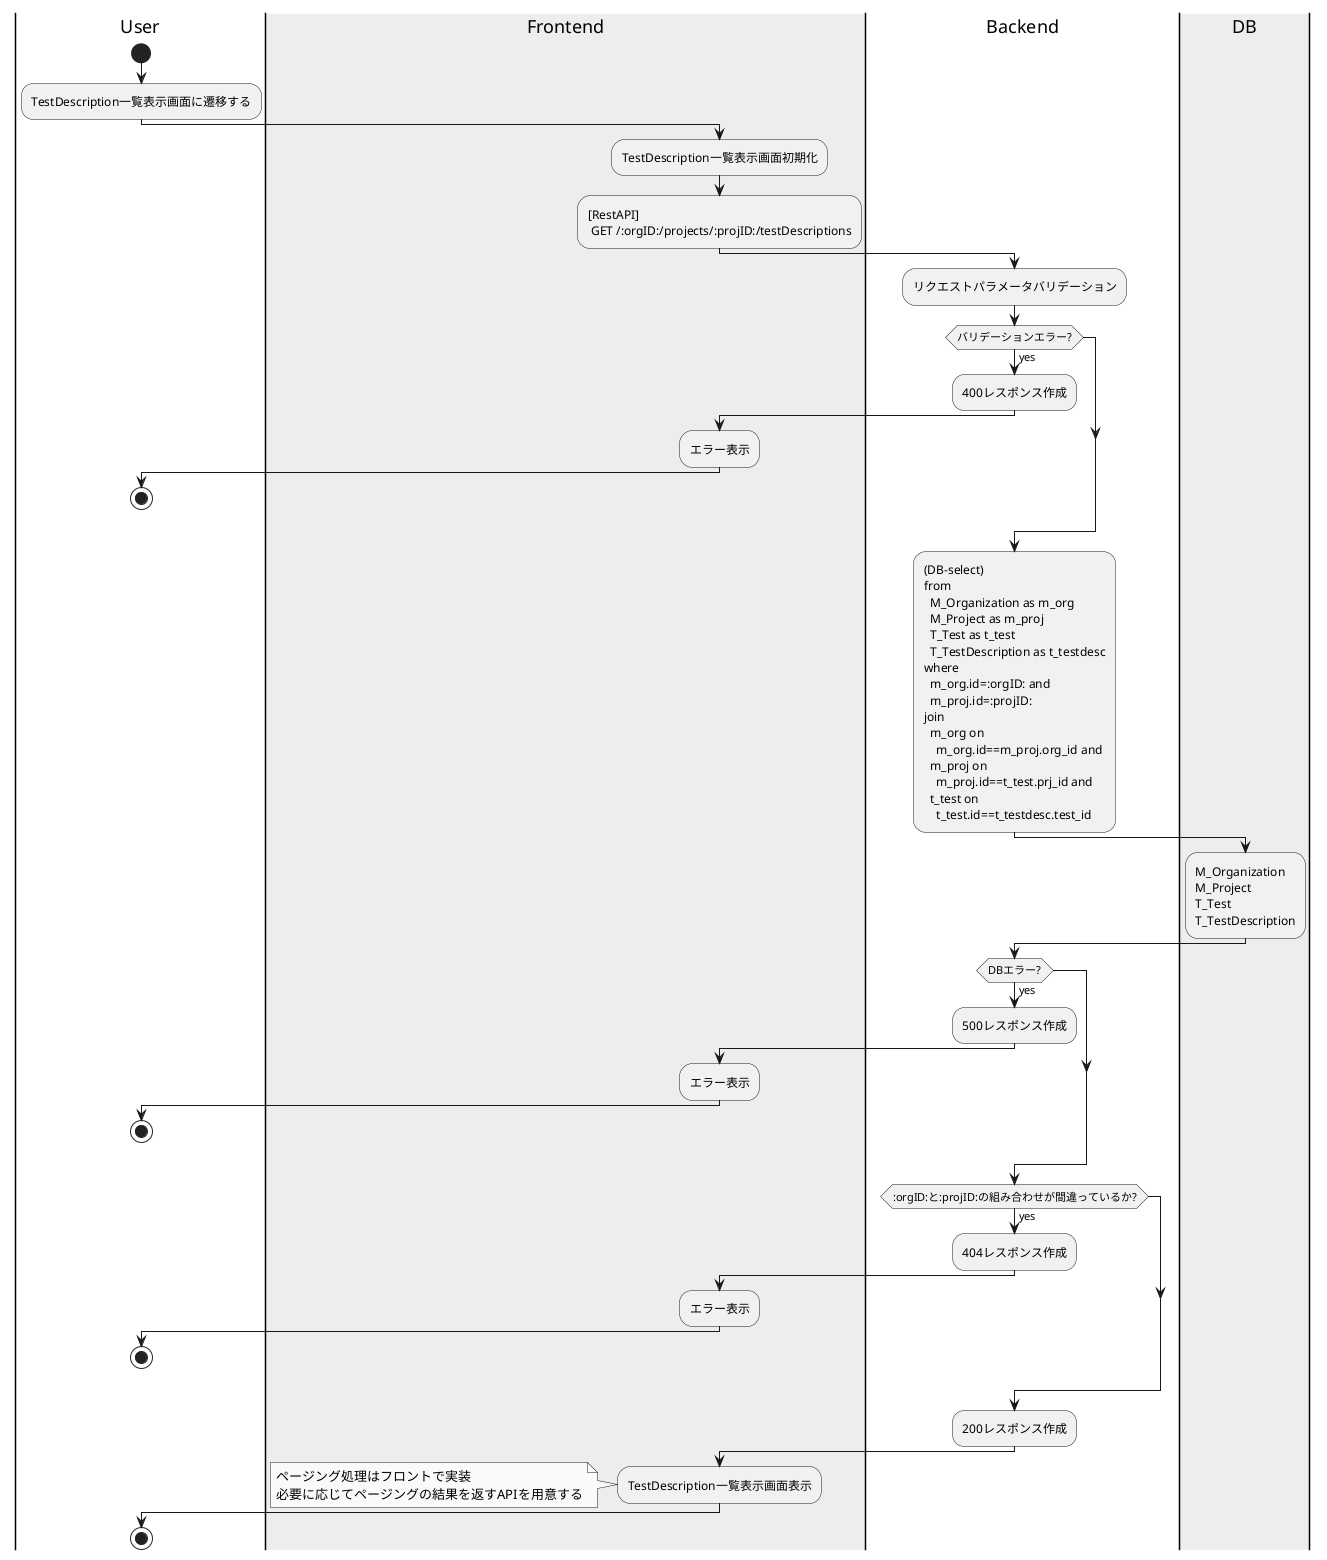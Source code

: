 @startuml TF2_Testbed

skinparam monochrome true

|User|
start
:TestDescription一覧表示画面に遷移する;

|#AntiqueWhite|Frontend|
:TestDescription一覧表示画面初期化;
:[RestAPI]\n GET /:orgID:/projects/:projID:/testDescriptions;

|Backend|
:リクエストパラメータバリデーション;
if (バリデーションエラー?) then (yes)
  :400レスポンス作成;
  |#AntiqueWhite|Frontend|
  :エラー表示;
  |User|
  stop
endif

|Backend|
:(DB-select)
from 
  M_Organization as m_org
  M_Project as m_proj
  T_Test as t_test 
  T_TestDescription as t_testdesc
where
  m_org.id=:orgID: and 
  m_proj.id=:projID:
join 
  m_org on 
    m_org.id==m_proj.org_id and
  m_proj on 
    m_proj.id==t_test.prj_id and
  t_test on 
    t_test.id==t_testdesc.test_id;

|#AntiqueWhite|DB|
:M_Organization
M_Project
T_Test
T_TestDescription;

|Backend|
if (DBエラー?) then (yes)
  :500レスポンス作成;
  |#AntiqueWhite|Frontend|
  :エラー表示;
  |User|
  stop
endif

|Backend|
if (:orgID:と:projID:の組み合わせが間違っているか?) then (yes)
  :404レスポンス作成;
  |#AntiqueWhite|Frontend|
  :エラー表示;
  |User|
  stop
endif

|Backend|
:200レスポンス作成;

|#AntiqueWhite|Frontend|
:TestDescription一覧表示画面表示;
note left
  ページング処理はフロントで実装
  必要に応じてページングの結果を返すAPIを用意する
end note

|User|
stop

@enduml
